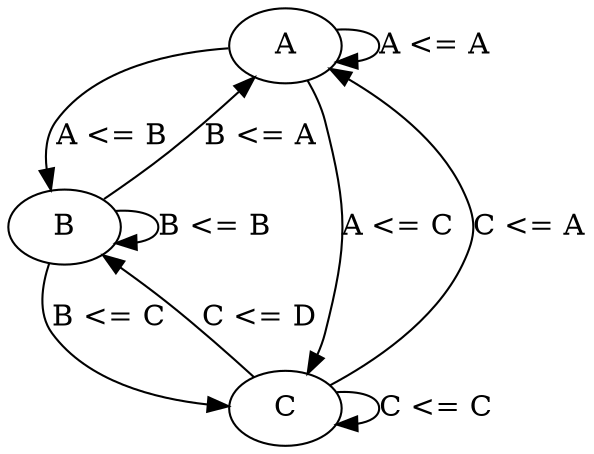 digraph {
  A -> A [label="A <= A"];
  A -> B [label="A <= B"];
  B -> A [label="B <= A"];
  B -> B [label="B <= B"];
  B -> C [label="B <= C"];
  C -> B [label="C <= D"];
  C -> C [label="C <= C"];
  A -> C [label="A <= C"];
  C -> A [label="C <= A"];
}

/* digraph { */
/*   B -> B [label="B <= B"]; */
/*   B -> A [label="A <= B"]; */
/*   A -> A [label="A <= A"]; */
/*   C -> A [label="A <= C"]; */
/*   C -> C [label="C <= C"]; */
/*   D -> C [label="C <= D"]; */
/*   D -> D [label="D <= D"]; */
/*   D -> A [label="A <= D"]; */
/* } */
